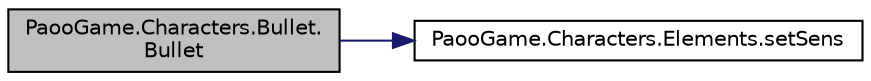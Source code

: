 digraph "PaooGame.Characters.Bullet.Bullet"
{
 // LATEX_PDF_SIZE
  edge [fontname="Helvetica",fontsize="10",labelfontname="Helvetica",labelfontsize="10"];
  node [fontname="Helvetica",fontsize="10",shape=record];
  rankdir="LR";
  Node1 [label="PaooGame.Characters.Bullet.\lBullet",height=0.2,width=0.4,color="black", fillcolor="grey75", style="filled", fontcolor="black",tooltip=" "];
  Node1 -> Node2 [color="midnightblue",fontsize="10",style="solid",fontname="Helvetica"];
  Node2 [label="PaooGame.Characters.Elements.setSens",height=0.2,width=0.4,color="black", fillcolor="white", style="filled",URL="$class_paoo_game_1_1_characters_1_1_elements.html#abf4f6ac8916e26d09165af7f97ab0d9a",tooltip=" "];
}

